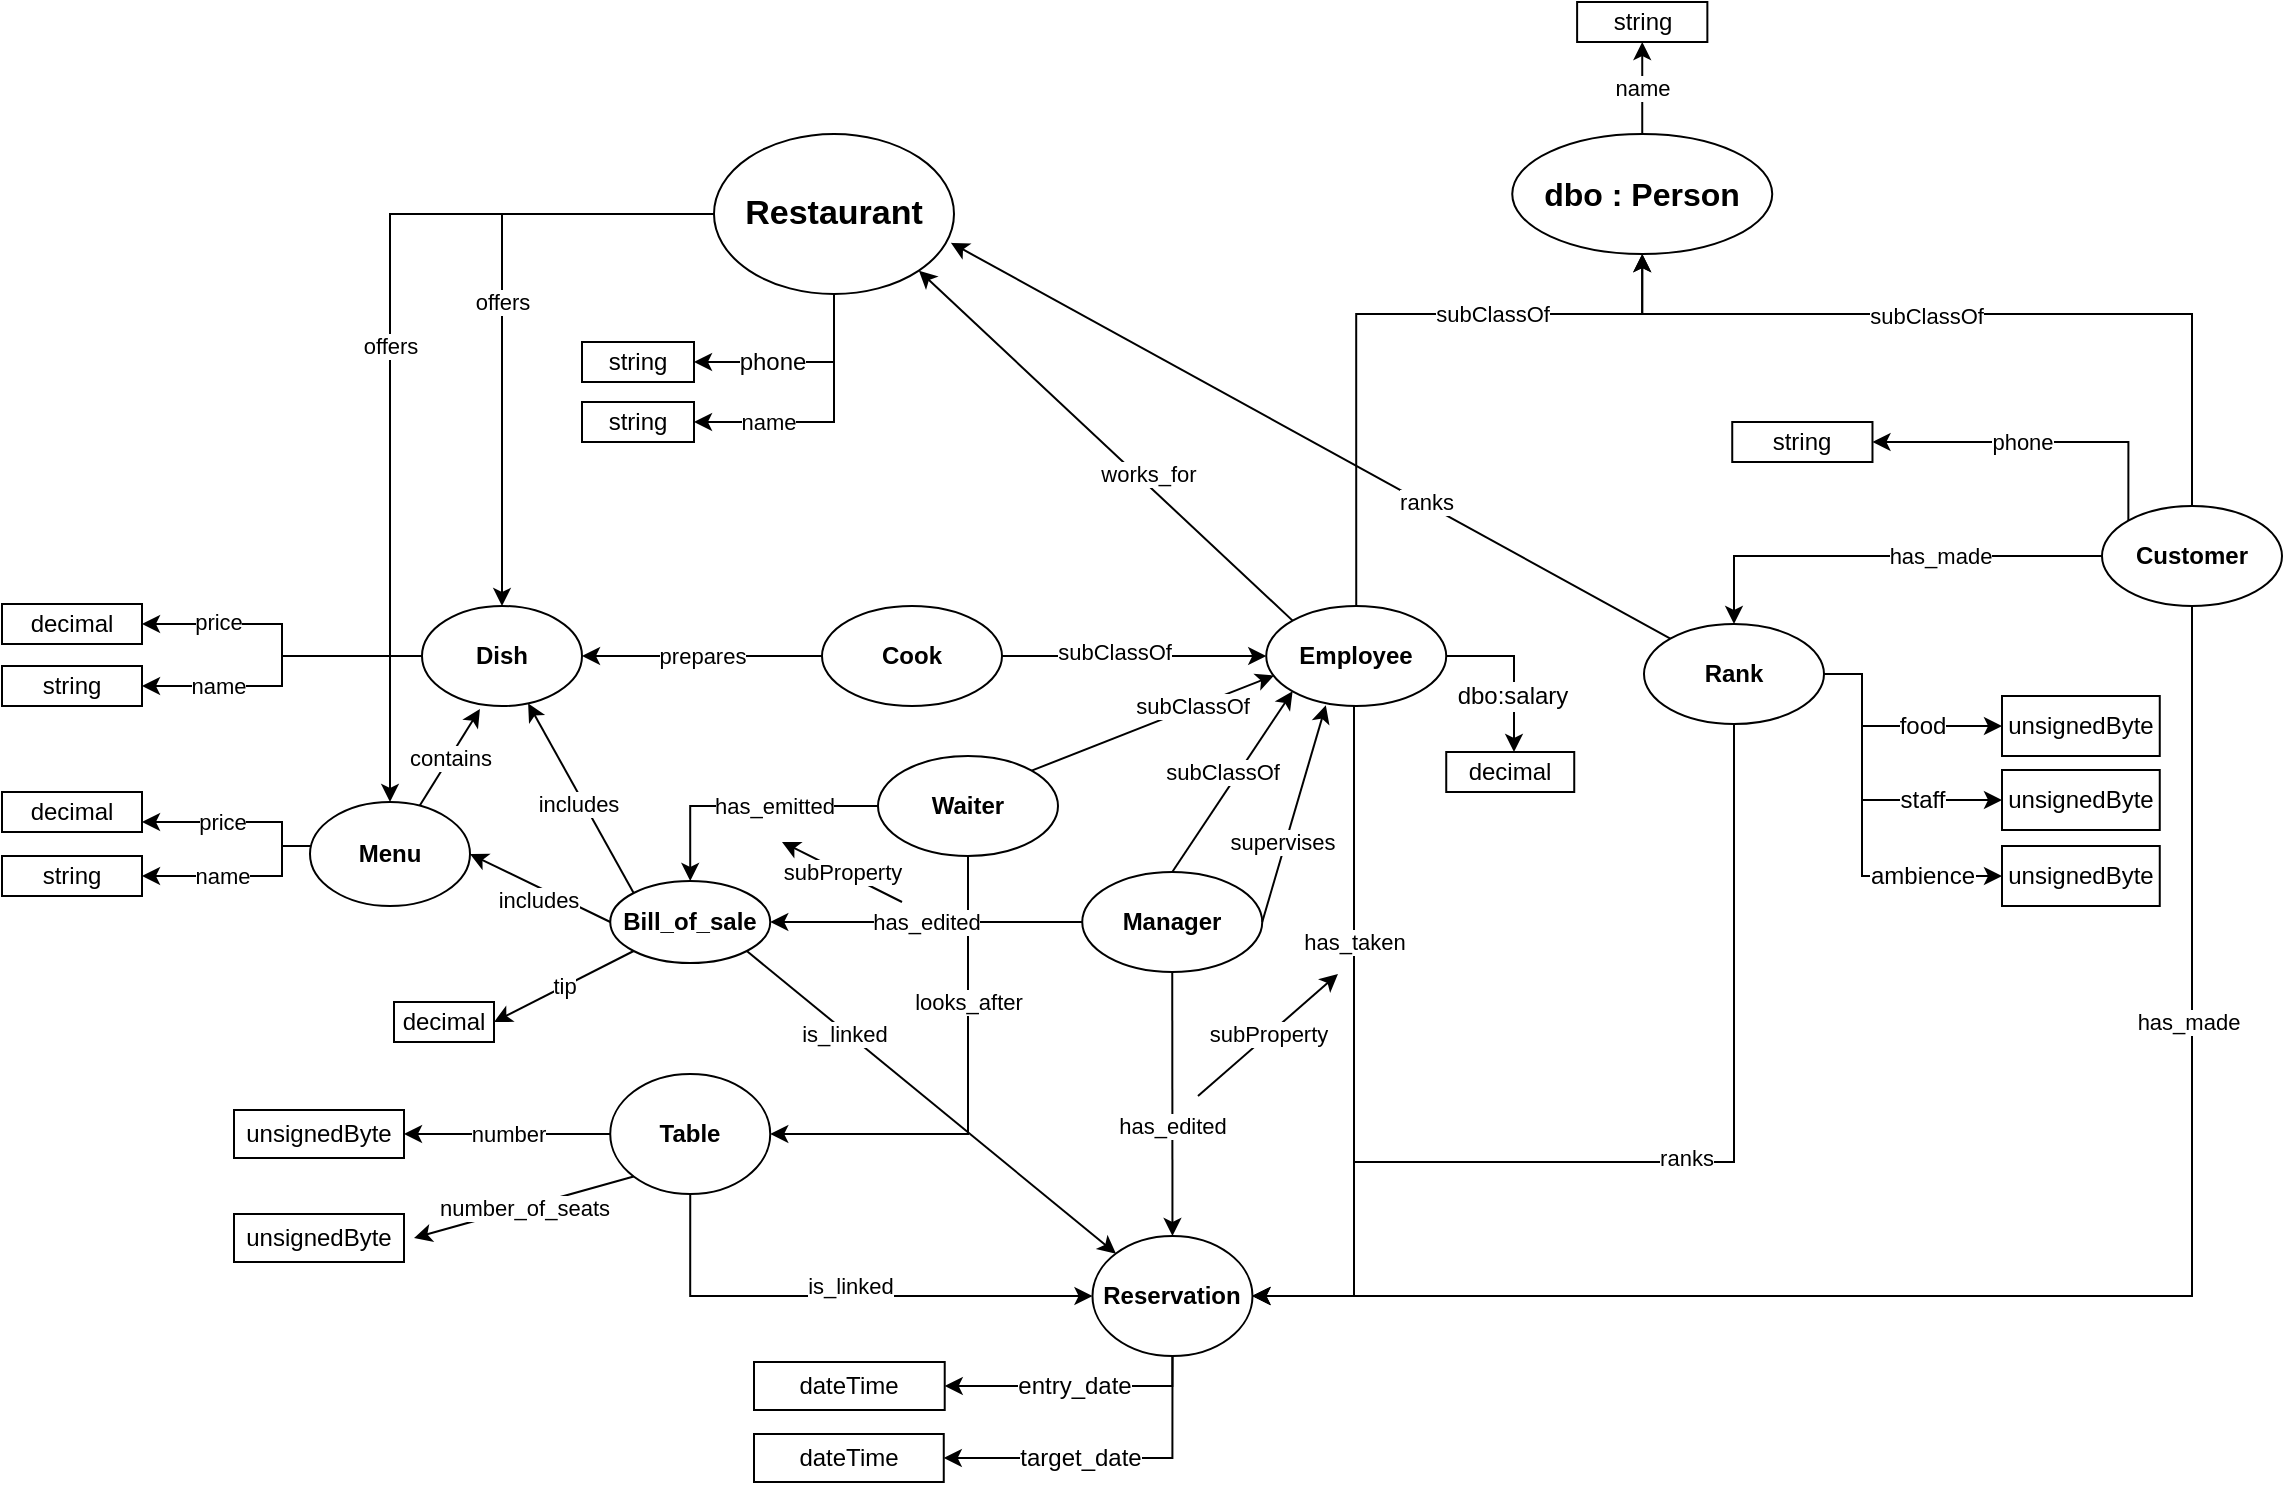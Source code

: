 <mxfile version="13.0.9">
    <diagram id="6arwonIYkgLZUO3Cl79j" name="Page-1">
        <mxGraphModel dx="685" dy="483" grid="1" gridSize="10" guides="1" tooltips="1" connect="1" arrows="1" fold="1" page="1" pageScale="1" pageWidth="1169" pageHeight="827" background="none" math="0" shadow="0">
            <root>
                <mxCell id="0"/>
                <mxCell id="1" parent="0"/>
                <mxCell id="140" value="&lt;span style=&quot;font-size: 12px&quot;&gt;phone&lt;/span&gt;" style="edgeStyle=orthogonalEdgeStyle;rounded=0;orthogonalLoop=1;jettySize=auto;html=1;entryX=1;entryY=0.5;entryDx=0;entryDy=0;exitX=0.5;exitY=1;exitDx=0;exitDy=0;" parent="1" source="2" target="66" edge="1">
                    <mxGeometry x="0.261" relative="1" as="geometry">
                        <mxPoint as="offset"/>
                    </mxGeometry>
                </mxCell>
                <mxCell id="141" value="name" style="edgeStyle=orthogonalEdgeStyle;rounded=0;orthogonalLoop=1;jettySize=auto;html=1;entryX=1;entryY=0.5;entryDx=0;entryDy=0;exitX=0.5;exitY=1;exitDx=0;exitDy=0;" parent="1" source="2" target="65" edge="1">
                    <mxGeometry x="0.447" relative="1" as="geometry">
                        <mxPoint as="offset"/>
                    </mxGeometry>
                </mxCell>
                <mxCell id="197" value="offers" style="edgeStyle=orthogonalEdgeStyle;rounded=0;orthogonalLoop=1;jettySize=auto;html=1;entryX=0.5;entryY=0;entryDx=0;entryDy=0;" edge="1" parent="1" source="2" target="22">
                    <mxGeometry relative="1" as="geometry"/>
                </mxCell>
                <mxCell id="2" value="&lt;font style=&quot;font-size: 17px&quot;&gt;Restaurant&lt;/font&gt;" style="ellipse;whiteSpace=wrap;html=1;fontStyle=1" parent="1" vertex="1">
                    <mxGeometry x="376" y="96" width="120" height="80" as="geometry"/>
                </mxCell>
                <mxCell id="152" value="name" style="edgeStyle=orthogonalEdgeStyle;rounded=0;orthogonalLoop=1;jettySize=auto;html=1;exitX=0.5;exitY=0;exitDx=0;exitDy=0;entryX=0.5;entryY=1;entryDx=0;entryDy=0;" parent="1" source="7" target="112" edge="1">
                    <mxGeometry relative="1" as="geometry"/>
                </mxCell>
                <mxCell id="7" value="&lt;font style=&quot;font-size: 16px;&quot;&gt;dbo : Person&lt;/font&gt;" style="ellipse;whiteSpace=wrap;html=1;fontStyle=1;fontSize=16;" parent="1" vertex="1">
                    <mxGeometry x="775.12" y="96" width="130" height="60" as="geometry"/>
                </mxCell>
                <mxCell id="10" value="subClassOf" style="edgeStyle=orthogonalEdgeStyle;rounded=0;orthogonalLoop=1;jettySize=auto;html=1;entryX=0.5;entryY=1;entryDx=0;entryDy=0;" parent="1" source="8" target="7" edge="1">
                    <mxGeometry x="0.339" relative="1" as="geometry">
                        <Array as="points">
                            <mxPoint x="697" y="186"/>
                            <mxPoint x="840" y="186"/>
                        </Array>
                        <mxPoint as="offset"/>
                    </mxGeometry>
                </mxCell>
                <mxCell id="115" style="edgeStyle=orthogonalEdgeStyle;rounded=0;orthogonalLoop=1;jettySize=auto;html=1;" parent="1" source="8" target="114" edge="1">
                    <mxGeometry relative="1" as="geometry">
                        <Array as="points">
                            <mxPoint x="776" y="357"/>
                        </Array>
                    </mxGeometry>
                </mxCell>
                <mxCell id="191" value="&lt;span style=&quot;font-size: 12px&quot;&gt;dbo:salary&lt;/span&gt;" style="edgeLabel;html=1;align=center;verticalAlign=middle;resizable=0;points=[];" parent="115" vertex="1" connectable="0">
                    <mxGeometry x="-0.219" y="-14" relative="1" as="geometry">
                        <mxPoint x="1" y="6" as="offset"/>
                    </mxGeometry>
                </mxCell>
                <mxCell id="120" value="has_taken" style="edgeStyle=orthogonalEdgeStyle;rounded=0;orthogonalLoop=1;jettySize=auto;html=1;" parent="1" source="8" target="19" edge="1">
                    <mxGeometry x="-0.317" relative="1" as="geometry">
                        <Array as="points">
                            <mxPoint x="696" y="677"/>
                        </Array>
                        <mxPoint as="offset"/>
                    </mxGeometry>
                </mxCell>
                <mxCell id="8" value="Employee" style="ellipse;whiteSpace=wrap;html=1;fontStyle=1" parent="1" vertex="1">
                    <mxGeometry x="652.12" y="332" width="90" height="50" as="geometry"/>
                </mxCell>
                <mxCell id="11" style="edgeStyle=orthogonalEdgeStyle;rounded=0;orthogonalLoop=1;jettySize=auto;html=1;entryX=0.5;entryY=1;entryDx=0;entryDy=0;" parent="1" source="9" target="7" edge="1">
                    <mxGeometry relative="1" as="geometry">
                        <Array as="points">
                            <mxPoint x="1115" y="186"/>
                            <mxPoint x="840" y="186"/>
                        </Array>
                    </mxGeometry>
                </mxCell>
                <mxCell id="145" value="subClassOf" style="edgeLabel;html=1;align=center;verticalAlign=middle;resizable=0;points=[];" parent="11" vertex="1" connectable="0">
                    <mxGeometry x="0.2" y="5" relative="1" as="geometry">
                        <mxPoint x="11.0" y="-4" as="offset"/>
                    </mxGeometry>
                </mxCell>
                <mxCell id="93" style="edgeStyle=orthogonalEdgeStyle;rounded=0;orthogonalLoop=1;jettySize=auto;html=1;entryX=1;entryY=0.5;entryDx=0;entryDy=0;" parent="1" source="9" target="19" edge="1">
                    <mxGeometry relative="1" as="geometry">
                        <Array as="points">
                            <mxPoint x="1115" y="677"/>
                        </Array>
                    </mxGeometry>
                </mxCell>
                <mxCell id="94" value="has_made" style="edgeLabel;html=1;align=center;verticalAlign=middle;resizable=0;points=[];" parent="93" vertex="1" connectable="0">
                    <mxGeometry x="0.16" relative="1" as="geometry">
                        <mxPoint x="124.85" y="-137" as="offset"/>
                    </mxGeometry>
                </mxCell>
                <mxCell id="170" style="edgeStyle=orthogonalEdgeStyle;rounded=0;orthogonalLoop=1;jettySize=auto;html=1;" parent="1" source="9" target="169" edge="1">
                    <mxGeometry relative="1" as="geometry"/>
                </mxCell>
                <mxCell id="171" value="has_made" style="edgeLabel;html=1;align=center;verticalAlign=middle;resizable=0;points=[];" parent="170" vertex="1" connectable="0">
                    <mxGeometry x="-0.165" y="-1" relative="1" as="geometry">
                        <mxPoint x="10" y="0.97" as="offset"/>
                    </mxGeometry>
                </mxCell>
                <mxCell id="188" value="phone" style="edgeStyle=orthogonalEdgeStyle;rounded=0;orthogonalLoop=1;jettySize=auto;html=1;entryX=1;entryY=0.5;entryDx=0;entryDy=0;exitX=0;exitY=0;exitDx=0;exitDy=0;" parent="1" source="9" target="187" edge="1">
                    <mxGeometry x="0.106" relative="1" as="geometry">
                        <Array as="points">
                            <mxPoint x="1083" y="250"/>
                        </Array>
                        <mxPoint as="offset"/>
                    </mxGeometry>
                </mxCell>
                <mxCell id="9" value="Customer" style="ellipse;whiteSpace=wrap;html=1;fontStyle=1" parent="1" vertex="1">
                    <mxGeometry x="1070" y="282" width="90" height="50" as="geometry"/>
                </mxCell>
                <mxCell id="53" value="looks_after" style="edgeStyle=orthogonalEdgeStyle;rounded=0;orthogonalLoop=1;jettySize=auto;html=1;exitX=0.5;exitY=1;exitDx=0;exitDy=0;entryX=1;entryY=0.5;entryDx=0;entryDy=0;" parent="1" source="12" target="18" edge="1">
                    <mxGeometry x="-0.386" relative="1" as="geometry">
                        <Array as="points">
                            <mxPoint x="503" y="596"/>
                        </Array>
                        <mxPoint as="offset"/>
                    </mxGeometry>
                </mxCell>
                <mxCell id="124" value="has_emitted" style="edgeStyle=orthogonalEdgeStyle;rounded=0;orthogonalLoop=1;jettySize=auto;html=1;entryX=0.5;entryY=0;entryDx=0;entryDy=0;" parent="1" source="12" target="25" edge="1">
                    <mxGeometry x="-0.204" relative="1" as="geometry">
                        <mxPoint as="offset"/>
                    </mxGeometry>
                </mxCell>
                <mxCell id="12" value="Waiter" style="ellipse;whiteSpace=wrap;html=1;fontStyle=1" parent="1" vertex="1">
                    <mxGeometry x="458" y="407" width="90" height="50" as="geometry"/>
                </mxCell>
                <mxCell id="13" value="Manager" style="ellipse;whiteSpace=wrap;html=1;fontStyle=1" parent="1" vertex="1">
                    <mxGeometry x="560.12" y="465" width="90" height="50" as="geometry"/>
                </mxCell>
                <mxCell id="185" style="edgeStyle=orthogonalEdgeStyle;rounded=0;orthogonalLoop=1;jettySize=auto;html=1;" parent="1" source="14" target="8" edge="1">
                    <mxGeometry relative="1" as="geometry"/>
                </mxCell>
                <mxCell id="186" value="subClassOf" style="edgeLabel;html=1;align=center;verticalAlign=middle;resizable=0;points=[];" parent="185" vertex="1" connectable="0">
                    <mxGeometry x="-0.155" y="2" relative="1" as="geometry">
                        <mxPoint as="offset"/>
                    </mxGeometry>
                </mxCell>
                <mxCell id="14" value="Cook" style="ellipse;whiteSpace=wrap;html=1;fontStyle=1" parent="1" vertex="1">
                    <mxGeometry x="430" y="332" width="90" height="50" as="geometry"/>
                </mxCell>
                <mxCell id="194" value="number" style="edgeStyle=orthogonalEdgeStyle;rounded=0;orthogonalLoop=1;jettySize=auto;html=1;" edge="1" parent="1" source="18" target="103">
                    <mxGeometry relative="1" as="geometry"/>
                </mxCell>
                <mxCell id="18" value="&lt;font style=&quot;font-size: 12px&quot;&gt;Table&lt;/font&gt;" style="ellipse;whiteSpace=wrap;html=1;fontStyle=1" parent="1" vertex="1">
                    <mxGeometry x="324.12" y="566" width="80" height="60" as="geometry"/>
                </mxCell>
                <mxCell id="117" style="edgeStyle=orthogonalEdgeStyle;rounded=0;orthogonalLoop=1;jettySize=auto;html=1;entryX=0;entryY=0.5;entryDx=0;entryDy=0;exitX=0.5;exitY=1;exitDx=0;exitDy=0;" parent="1" source="18" target="19" edge="1">
                    <mxGeometry relative="1" as="geometry">
                        <Array as="points">
                            <mxPoint x="364" y="677"/>
                        </Array>
                    </mxGeometry>
                </mxCell>
                <mxCell id="119" value="is_linked" style="edgeLabel;html=1;align=center;verticalAlign=middle;resizable=0;points=[];" parent="117" vertex="1" connectable="0">
                    <mxGeometry x="0.186" y="1" relative="1" as="geometry">
                        <mxPoint x="-18.57" y="-4" as="offset"/>
                    </mxGeometry>
                </mxCell>
                <mxCell id="130" value="&lt;span style=&quot;font-size: 12px&quot;&gt;entry_date&lt;/span&gt;" style="edgeStyle=orthogonalEdgeStyle;rounded=0;orthogonalLoop=1;jettySize=auto;html=1;entryX=1;entryY=0.5;entryDx=0;entryDy=0;" parent="1" source="19" target="20" edge="1">
                    <mxGeometry relative="1" as="geometry">
                        <Array as="points">
                            <mxPoint x="605" y="722"/>
                        </Array>
                    </mxGeometry>
                </mxCell>
                <mxCell id="131" style="edgeStyle=orthogonalEdgeStyle;rounded=0;orthogonalLoop=1;jettySize=auto;html=1;entryX=1;entryY=0.5;entryDx=0;entryDy=0;" parent="1" source="19" target="21" edge="1">
                    <mxGeometry relative="1" as="geometry">
                        <Array as="points">
                            <mxPoint x="605" y="758"/>
                        </Array>
                    </mxGeometry>
                </mxCell>
                <mxCell id="190" value="&lt;span style=&quot;font-size: 12px&quot;&gt;target_date&lt;/span&gt;" style="edgeLabel;html=1;align=center;verticalAlign=middle;resizable=0;points=[];" parent="131" vertex="1" connectable="0">
                    <mxGeometry x="0.117" y="3" relative="1" as="geometry">
                        <mxPoint x="-5" y="-3" as="offset"/>
                    </mxGeometry>
                </mxCell>
                <mxCell id="19" value="&lt;font style=&quot;font-size: 12px&quot;&gt;Reservation&lt;/font&gt;" style="ellipse;whiteSpace=wrap;html=1;fontStyle=1" parent="1" vertex="1">
                    <mxGeometry x="565.24" y="647" width="80" height="60" as="geometry"/>
                </mxCell>
                <mxCell id="20" value="dateTime" style="rounded=0;whiteSpace=wrap;html=1;" parent="1" vertex="1">
                    <mxGeometry x="396" y="710" width="95.36" height="24" as="geometry"/>
                </mxCell>
                <mxCell id="21" value="dateTime" style="rounded=0;whiteSpace=wrap;html=1;" parent="1" vertex="1">
                    <mxGeometry x="396" y="746" width="94.88" height="24" as="geometry"/>
                </mxCell>
                <mxCell id="132" value="price" style="edgeStyle=orthogonalEdgeStyle;rounded=0;orthogonalLoop=1;jettySize=auto;html=1;entryX=1;entryY=0.75;entryDx=0;entryDy=0;" parent="1" source="22" target="90" edge="1">
                    <mxGeometry x="0.167" relative="1" as="geometry">
                        <Array as="points">
                            <mxPoint x="160" y="452"/>
                            <mxPoint x="160" y="440"/>
                        </Array>
                        <mxPoint as="offset"/>
                    </mxGeometry>
                </mxCell>
                <mxCell id="133" value="name" style="edgeStyle=orthogonalEdgeStyle;rounded=0;orthogonalLoop=1;jettySize=auto;html=1;entryX=1;entryY=0.5;entryDx=0;entryDy=0;" parent="1" source="22" target="91" edge="1">
                    <mxGeometry x="0.192" relative="1" as="geometry">
                        <Array as="points">
                            <mxPoint x="160" y="452"/>
                            <mxPoint x="160" y="467"/>
                        </Array>
                        <mxPoint as="offset"/>
                    </mxGeometry>
                </mxCell>
                <mxCell id="22" value="&lt;font style=&quot;font-size: 12px&quot;&gt;Menu&lt;/font&gt;" style="ellipse;whiteSpace=wrap;html=1;fontStyle=1" parent="1" vertex="1">
                    <mxGeometry x="174" y="430" width="80" height="52" as="geometry"/>
                </mxCell>
                <mxCell id="134" value="price" style="edgeStyle=orthogonalEdgeStyle;rounded=0;orthogonalLoop=1;jettySize=auto;html=1;entryX=1;entryY=0.5;entryDx=0;entryDy=0;" parent="1" source="23" target="82" edge="1">
                    <mxGeometry x="0.518" y="-1" relative="1" as="geometry">
                        <Array as="points">
                            <mxPoint x="160" y="357"/>
                            <mxPoint x="160" y="341"/>
                        </Array>
                        <mxPoint as="offset"/>
                    </mxGeometry>
                </mxCell>
                <mxCell id="135" value="name" style="edgeStyle=orthogonalEdgeStyle;rounded=0;orthogonalLoop=1;jettySize=auto;html=1;entryX=1;entryY=0.5;entryDx=0;entryDy=0;" parent="1" source="23" target="84" edge="1">
                    <mxGeometry x="0.515" relative="1" as="geometry">
                        <Array as="points">
                            <mxPoint x="160" y="357"/>
                            <mxPoint x="160" y="372"/>
                        </Array>
                        <mxPoint as="offset"/>
                    </mxGeometry>
                </mxCell>
                <mxCell id="23" value="&lt;font style=&quot;font-size: 12px&quot;&gt;Dish&lt;/font&gt;" style="ellipse;whiteSpace=wrap;html=1;fontStyle=1" parent="1" vertex="1">
                    <mxGeometry x="230" y="332" width="80" height="50" as="geometry"/>
                </mxCell>
                <mxCell id="36" style="edgeStyle=orthogonalEdgeStyle;rounded=0;orthogonalLoop=1;jettySize=auto;html=1;exitX=0.5;exitY=1;exitDx=0;exitDy=0;" parent="1" source="25" target="25" edge="1">
                    <mxGeometry relative="1" as="geometry"/>
                </mxCell>
                <mxCell id="43" value="has_edited" style="endArrow=classic;html=1;entryX=1;entryY=0.5;entryDx=0;entryDy=0;exitX=0;exitY=0.5;exitDx=0;exitDy=0;" parent="1" source="13" target="25" edge="1">
                    <mxGeometry width="50" height="50" relative="1" as="geometry">
                        <mxPoint x="500.12" y="461" as="sourcePoint"/>
                        <mxPoint x="550.12" y="411" as="targetPoint"/>
                    </mxGeometry>
                </mxCell>
                <mxCell id="44" value="prepares" style="endArrow=classic;html=1;entryX=1;entryY=0.5;entryDx=0;entryDy=0;exitX=0;exitY=0.5;exitDx=0;exitDy=0;" parent="1" source="14" target="23" edge="1">
                    <mxGeometry width="50" height="50" relative="1" as="geometry">
                        <mxPoint x="444" y="387" as="sourcePoint"/>
                        <mxPoint x="494" y="337" as="targetPoint"/>
                    </mxGeometry>
                </mxCell>
                <mxCell id="46" value="" style="endArrow=classic;html=1;entryX=1;entryY=1;entryDx=0;entryDy=0;exitX=0;exitY=0;exitDx=0;exitDy=0;" parent="1" source="8" target="2" edge="1">
                    <mxGeometry width="50" height="50" relative="1" as="geometry">
                        <mxPoint x="676" y="296" as="sourcePoint"/>
                        <mxPoint x="546" y="306" as="targetPoint"/>
                        <Array as="points"/>
                    </mxGeometry>
                </mxCell>
                <mxCell id="47" value="works_for" style="edgeLabel;html=1;align=center;verticalAlign=middle;resizable=0;points=[];" parent="46" vertex="1" connectable="0">
                    <mxGeometry x="-0.289" y="-1" relative="1" as="geometry">
                        <mxPoint x="-6.97" y="-10.55" as="offset"/>
                    </mxGeometry>
                </mxCell>
                <mxCell id="48" value="" style="endArrow=classic;html=1;exitX=0;exitY=0;exitDx=0;exitDy=0;" parent="1" source="25" target="23" edge="1">
                    <mxGeometry width="50" height="50" relative="1" as="geometry">
                        <mxPoint x="324" y="446" as="sourcePoint"/>
                        <mxPoint x="514" y="437" as="targetPoint"/>
                    </mxGeometry>
                </mxCell>
                <mxCell id="52" value="includes" style="edgeLabel;html=1;align=center;verticalAlign=middle;resizable=0;points=[];" parent="48" vertex="1" connectable="0">
                    <mxGeometry x="-0.189" y="-1" relative="1" as="geometry">
                        <mxPoint x="-7.49" y="-5.75" as="offset"/>
                    </mxGeometry>
                </mxCell>
                <mxCell id="50" value="is_linked" style="endArrow=classic;html=1;exitX=1;exitY=1;exitDx=0;exitDy=0;entryX=0;entryY=0;entryDx=0;entryDy=0;" parent="1" source="25" target="19" edge="1">
                    <mxGeometry x="-0.469" y="-1" width="50" height="50" relative="1" as="geometry">
                        <mxPoint x="310.12" y="561" as="sourcePoint"/>
                        <mxPoint x="360.12" y="511" as="targetPoint"/>
                        <mxPoint as="offset"/>
                    </mxGeometry>
                </mxCell>
                <mxCell id="54" value="" style="endArrow=classic;html=1;exitX=0.5;exitY=1;exitDx=0;exitDy=0;entryX=0.5;entryY=0;entryDx=0;entryDy=0;" parent="1" source="13" target="19" edge="1">
                    <mxGeometry width="50" height="50" relative="1" as="geometry">
                        <mxPoint x="470.12" y="461" as="sourcePoint"/>
                        <mxPoint x="499.12" y="671" as="targetPoint"/>
                    </mxGeometry>
                </mxCell>
                <mxCell id="56" value="has_edited" style="edgeLabel;html=1;align=center;verticalAlign=middle;resizable=0;points=[];rotation=0;" parent="54" vertex="1" connectable="0">
                    <mxGeometry x="-0.494" y="-4" relative="1" as="geometry">
                        <mxPoint x="3.97" y="43.53" as="offset"/>
                    </mxGeometry>
                </mxCell>
                <mxCell id="65" value="string" style="rounded=0;whiteSpace=wrap;html=1;" parent="1" vertex="1">
                    <mxGeometry x="310" y="230" width="56" height="20" as="geometry"/>
                </mxCell>
                <mxCell id="66" value="string" style="rounded=0;whiteSpace=wrap;html=1;" parent="1" vertex="1">
                    <mxGeometry x="310" y="200" width="56" height="20" as="geometry"/>
                </mxCell>
                <mxCell id="25" value="&lt;font style=&quot;font-size: 12px&quot;&gt;Bill_of_sale&lt;/font&gt;" style="ellipse;whiteSpace=wrap;html=1;fontStyle=1" parent="1" vertex="1">
                    <mxGeometry x="324.12" y="469.5" width="80" height="41" as="geometry"/>
                </mxCell>
                <mxCell id="82" value="decimal" style="rounded=0;whiteSpace=wrap;html=1;" parent="1" vertex="1">
                    <mxGeometry x="20" y="331" width="70" height="20" as="geometry"/>
                </mxCell>
                <mxCell id="84" value="string" style="rounded=0;whiteSpace=wrap;html=1;" parent="1" vertex="1">
                    <mxGeometry x="20" y="362" width="70" height="20" as="geometry"/>
                </mxCell>
                <mxCell id="90" value="decimal" style="rounded=0;whiteSpace=wrap;html=1;" parent="1" vertex="1">
                    <mxGeometry x="20" y="425" width="70" height="20" as="geometry"/>
                </mxCell>
                <mxCell id="91" value="string" style="rounded=0;whiteSpace=wrap;html=1;" parent="1" vertex="1">
                    <mxGeometry x="20" y="457" width="70" height="20" as="geometry"/>
                </mxCell>
                <mxCell id="103" value="unsignedByte" style="rounded=0;whiteSpace=wrap;html=1;" parent="1" vertex="1">
                    <mxGeometry x="136" y="584" width="85" height="24" as="geometry"/>
                </mxCell>
                <mxCell id="112" value="string" style="rounded=0;whiteSpace=wrap;html=1;" parent="1" vertex="1">
                    <mxGeometry x="807.56" y="30" width="65.12" height="20" as="geometry"/>
                </mxCell>
                <mxCell id="114" value="decimal" style="rounded=0;whiteSpace=wrap;html=1;" parent="1" vertex="1">
                    <mxGeometry x="742.12" y="405" width="64" height="20" as="geometry"/>
                </mxCell>
                <mxCell id="127" value="" style="endArrow=classic;html=1;entryX=0.043;entryY=0.695;entryDx=0;entryDy=0;exitX=1;exitY=0;exitDx=0;exitDy=0;entryPerimeter=0;" parent="1" source="12" target="8" edge="1">
                    <mxGeometry width="50" height="50" relative="1" as="geometry">
                        <mxPoint x="528" y="446" as="sourcePoint"/>
                        <mxPoint x="578" y="396" as="targetPoint"/>
                    </mxGeometry>
                </mxCell>
                <mxCell id="146" value="subClassOf" style="edgeLabel;html=1;align=center;verticalAlign=middle;resizable=0;points=[];" parent="127" vertex="1" connectable="0">
                    <mxGeometry x="-0.206" relative="1" as="geometry">
                        <mxPoint x="31.7" y="-13.4" as="offset"/>
                    </mxGeometry>
                </mxCell>
                <mxCell id="128" value="" style="endArrow=classic;html=1;exitX=0.5;exitY=0;exitDx=0;exitDy=0;entryX=0;entryY=1;entryDx=0;entryDy=0;" parent="1" source="13" target="8" edge="1">
                    <mxGeometry width="50" height="50" relative="1" as="geometry">
                        <mxPoint x="557.024" y="417.369" as="sourcePoint"/>
                        <mxPoint x="648" y="356" as="targetPoint"/>
                    </mxGeometry>
                </mxCell>
                <mxCell id="143" value="unsignedByte" style="rounded=0;whiteSpace=wrap;html=1;" parent="1" vertex="1">
                    <mxGeometry x="136" y="636" width="85" height="24" as="geometry"/>
                </mxCell>
                <mxCell id="144" value="number_of_seats" style="endArrow=classic;html=1;exitX=0;exitY=1;exitDx=0;exitDy=0;" parent="1" source="18" edge="1">
                    <mxGeometry width="50" height="50" relative="1" as="geometry">
                        <mxPoint x="438" y="676" as="sourcePoint"/>
                        <mxPoint x="226" y="648" as="targetPoint"/>
                    </mxGeometry>
                </mxCell>
                <mxCell id="148" value="subClassOf" style="edgeLabel;html=1;align=center;verticalAlign=middle;resizable=0;points=[];" parent="1" vertex="1" connectable="0">
                    <mxGeometry x="618.003" y="425.002" as="geometry">
                        <mxPoint x="12" y="-10" as="offset"/>
                    </mxGeometry>
                </mxCell>
                <mxCell id="149" value="subProperty" style="endArrow=classic;html=1;" parent="1" edge="1">
                    <mxGeometry width="50" height="50" relative="1" as="geometry">
                        <mxPoint x="618" y="577" as="sourcePoint"/>
                        <mxPoint x="688" y="516" as="targetPoint"/>
                    </mxGeometry>
                </mxCell>
                <mxCell id="155" value="supervises" style="endArrow=classic;html=1;exitX=1;exitY=0.5;exitDx=0;exitDy=0;entryX=0.331;entryY=0.992;entryDx=0;entryDy=0;entryPerimeter=0;" parent="1" source="13" target="8" edge="1">
                    <mxGeometry x="-0.271" y="2" width="50" height="50" relative="1" as="geometry">
                        <mxPoint x="583.216" y="482.369" as="sourcePoint"/>
                        <mxPoint x="529.1" y="455.6" as="targetPoint"/>
                        <mxPoint as="offset"/>
                    </mxGeometry>
                </mxCell>
                <mxCell id="156" value="" style="endArrow=classic;html=1;exitX=0;exitY=0.5;exitDx=0;exitDy=0;entryX=1;entryY=0.5;entryDx=0;entryDy=0;" parent="1" source="25" target="22" edge="1">
                    <mxGeometry width="50" height="50" relative="1" as="geometry">
                        <mxPoint x="331.557" y="479.998" as="sourcePoint"/>
                        <mxPoint x="244.388" y="388.509" as="targetPoint"/>
                    </mxGeometry>
                </mxCell>
                <mxCell id="157" value="includes" style="edgeLabel;html=1;align=center;verticalAlign=middle;resizable=0;points=[];" parent="156" vertex="1" connectable="0">
                    <mxGeometry x="-0.189" y="-1" relative="1" as="geometry">
                        <mxPoint x="-8.5" y="2.93" as="offset"/>
                    </mxGeometry>
                </mxCell>
                <mxCell id="164" value="" style="endArrow=classic;html=1;exitX=0;exitY=0;exitDx=0;exitDy=0;entryX=0.987;entryY=0.68;entryDx=0;entryDy=0;entryPerimeter=0;" parent="1" source="169" target="2" edge="1">
                    <mxGeometry width="50" height="50" relative="1" as="geometry">
                        <mxPoint x="838" y="266" as="sourcePoint"/>
                        <mxPoint x="888" y="216" as="targetPoint"/>
                    </mxGeometry>
                </mxCell>
                <mxCell id="165" value="ranks" style="edgeLabel;html=1;align=center;verticalAlign=middle;resizable=0;points=[];" parent="164" vertex="1" connectable="0">
                    <mxGeometry x="-0.119" y="2" relative="1" as="geometry">
                        <mxPoint x="36.97" y="16.73" as="offset"/>
                    </mxGeometry>
                </mxCell>
                <mxCell id="166" value="decimal" style="rounded=0;whiteSpace=wrap;html=1;" parent="1" vertex="1">
                    <mxGeometry x="216" y="530" width="50" height="20" as="geometry"/>
                </mxCell>
                <mxCell id="167" value="tip" style="endArrow=classic;html=1;exitX=0;exitY=1;exitDx=0;exitDy=0;entryX=1;entryY=0.5;entryDx=0;entryDy=0;" parent="1" source="25" edge="1" target="166">
                    <mxGeometry width="50" height="50" relative="1" as="geometry">
                        <mxPoint x="198" y="526" as="sourcePoint"/>
                        <mxPoint x="284" y="531" as="targetPoint"/>
                    </mxGeometry>
                </mxCell>
                <mxCell id="178" style="edgeStyle=orthogonalEdgeStyle;orthogonalLoop=1;jettySize=auto;html=1;exitX=0.5;exitY=1;exitDx=0;exitDy=0;rounded=0;" parent="1" source="169" edge="1">
                    <mxGeometry relative="1" as="geometry">
                        <mxPoint x="645" y="677" as="targetPoint"/>
                        <Array as="points">
                            <mxPoint x="886" y="610"/>
                            <mxPoint x="696" y="610"/>
                            <mxPoint x="696" y="677"/>
                        </Array>
                    </mxGeometry>
                </mxCell>
                <mxCell id="179" value="ranks" style="edgeLabel;html=1;align=center;verticalAlign=middle;resizable=0;points=[];" parent="178" vertex="1" connectable="0">
                    <mxGeometry x="-0.067" y="-17" relative="1" as="geometry">
                        <mxPoint x="2.71" y="14.94" as="offset"/>
                    </mxGeometry>
                </mxCell>
                <mxCell id="182" value="&lt;span style=&quot;font-size: 12px&quot;&gt;food&lt;/span&gt;" style="edgeStyle=orthogonalEdgeStyle;rounded=0;orthogonalLoop=1;jettySize=auto;html=1;" parent="1" source="169" target="174" edge="1">
                    <mxGeometry x="0.304" relative="1" as="geometry">
                        <Array as="points">
                            <mxPoint x="950" y="366"/>
                            <mxPoint x="950" y="392"/>
                        </Array>
                        <mxPoint as="offset"/>
                    </mxGeometry>
                </mxCell>
                <mxCell id="183" value="&lt;span style=&quot;font-size: 12px&quot;&gt;staff&lt;br&gt;&lt;/span&gt;" style="edgeStyle=orthogonalEdgeStyle;rounded=0;orthogonalLoop=1;jettySize=auto;html=1;entryX=0;entryY=0.5;entryDx=0;entryDy=0;" parent="1" source="169" target="180" edge="1">
                    <mxGeometry x="0.474" relative="1" as="geometry">
                        <Array as="points">
                            <mxPoint x="950" y="366"/>
                            <mxPoint x="950" y="429"/>
                        </Array>
                        <mxPoint as="offset"/>
                    </mxGeometry>
                </mxCell>
                <mxCell id="184" value="&lt;span style=&quot;font-size: 12px&quot;&gt;ambience&lt;/span&gt;" style="edgeStyle=orthogonalEdgeStyle;rounded=0;orthogonalLoop=1;jettySize=auto;html=1;entryX=0;entryY=0.5;entryDx=0;entryDy=0;" parent="1" source="169" target="181" edge="1">
                    <mxGeometry x="0.579" relative="1" as="geometry">
                        <Array as="points">
                            <mxPoint x="950" y="366"/>
                            <mxPoint x="950" y="467"/>
                        </Array>
                        <mxPoint as="offset"/>
                    </mxGeometry>
                </mxCell>
                <mxCell id="169" value="Rank" style="ellipse;whiteSpace=wrap;html=1;fontStyle=1" parent="1" vertex="1">
                    <mxGeometry x="841" y="341" width="90" height="50" as="geometry"/>
                </mxCell>
                <mxCell id="174" value="&lt;span&gt;unsignedByte&lt;/span&gt;" style="rounded=0;whiteSpace=wrap;html=1;" parent="1" vertex="1">
                    <mxGeometry x="1020" y="377" width="78.88" height="30" as="geometry"/>
                </mxCell>
                <mxCell id="180" value="&lt;span&gt;unsignedByte&lt;/span&gt;" style="rounded=0;whiteSpace=wrap;html=1;" parent="1" vertex="1">
                    <mxGeometry x="1020" y="414" width="78.88" height="30" as="geometry"/>
                </mxCell>
                <mxCell id="181" value="&lt;span&gt;unsignedByte&lt;/span&gt;" style="rounded=0;whiteSpace=wrap;html=1;" parent="1" vertex="1">
                    <mxGeometry x="1020" y="452" width="78.88" height="30" as="geometry"/>
                </mxCell>
                <mxCell id="187" value="string" style="rounded=0;whiteSpace=wrap;html=1;" parent="1" vertex="1">
                    <mxGeometry x="885.12" y="240" width="70.12" height="20" as="geometry"/>
                </mxCell>
                <mxCell id="196" value="subProperty" style="endArrow=classic;html=1;" edge="1" parent="1">
                    <mxGeometry width="50" height="50" relative="1" as="geometry">
                        <mxPoint x="470" y="480" as="sourcePoint"/>
                        <mxPoint x="410" y="450" as="targetPoint"/>
                    </mxGeometry>
                </mxCell>
                <mxCell id="32" value="offers" style="edgeStyle=orthogonalEdgeStyle;rounded=0;orthogonalLoop=1;jettySize=auto;html=1;entryX=0.5;entryY=0;entryDx=0;entryDy=0;" parent="1" source="2" target="23" edge="1">
                    <mxGeometry x="-0.298" y="44" relative="1" as="geometry">
                        <mxPoint x="254" y="136" as="targetPoint"/>
                        <mxPoint x="-44" y="44" as="offset"/>
                    </mxGeometry>
                </mxCell>
                <mxCell id="198" value="contains" style="endArrow=classic;html=1;entryX=0.362;entryY=1.03;entryDx=0;entryDy=0;entryPerimeter=0;" edge="1" parent="1" source="22" target="23">
                    <mxGeometry width="50" height="50" relative="1" as="geometry">
                        <mxPoint x="320" y="380" as="sourcePoint"/>
                        <mxPoint x="370" y="330" as="targetPoint"/>
                    </mxGeometry>
                </mxCell>
            </root>
        </mxGraphModel>
    </diagram>
</mxfile>